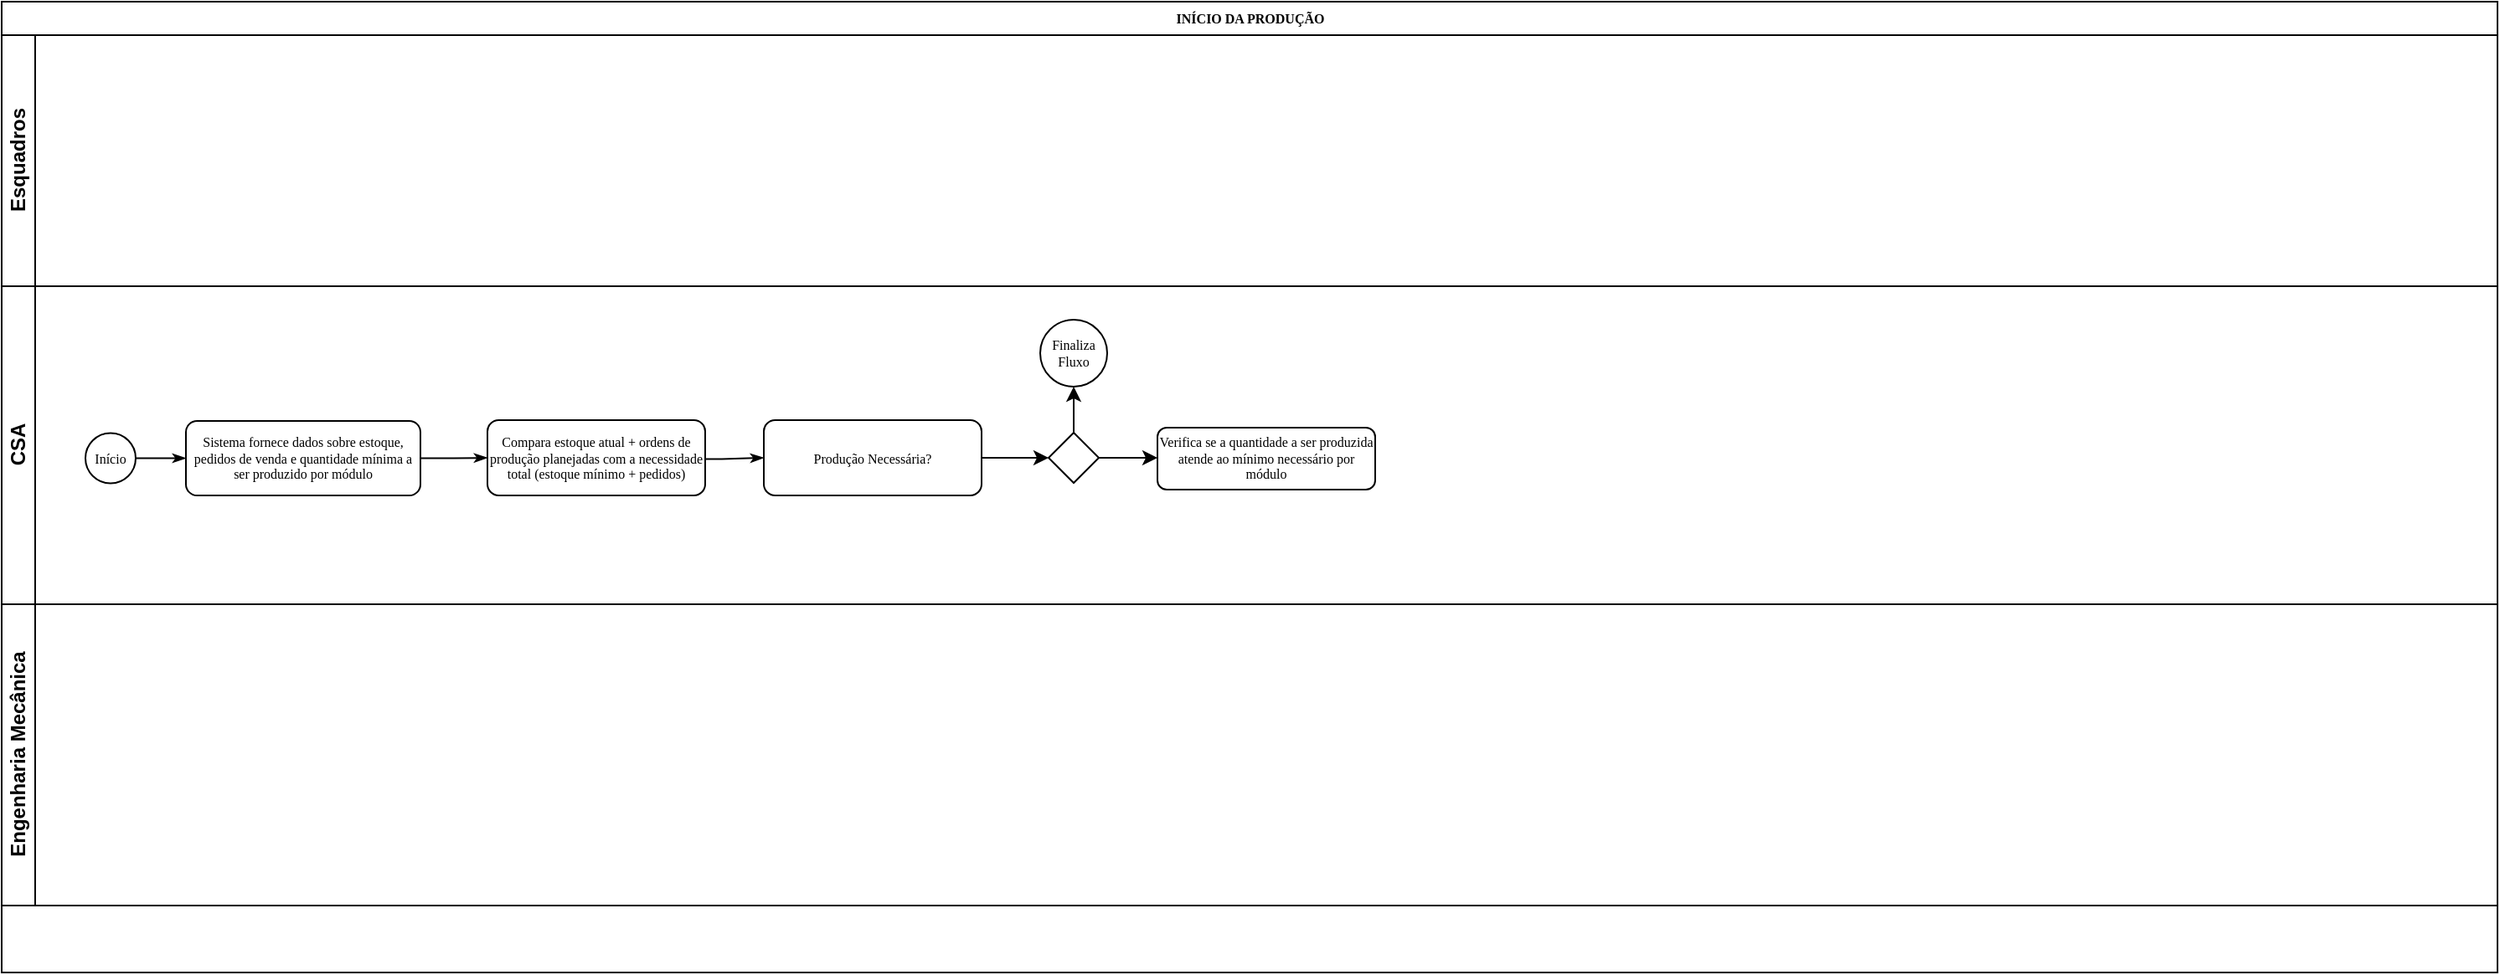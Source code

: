 <mxfile version="25.0.3">
  <diagram name="Page-1" id="c7488fd3-1785-93aa-aadb-54a6760d102a">
    <mxGraphModel dx="1188" dy="623" grid="1" gridSize="10" guides="1" tooltips="1" connect="1" arrows="1" fold="1" page="1" pageScale="1" pageWidth="1100" pageHeight="850" background="none" math="0" shadow="0">
      <root>
        <mxCell id="0" />
        <mxCell id="1" parent="0" />
        <mxCell id="2b4e8129b02d487f-1" value="INÍCIO DA PRODUÇÃO" style="swimlane;html=1;childLayout=stackLayout;horizontal=1;startSize=20;horizontalStack=0;rounded=0;shadow=0;labelBackgroundColor=none;strokeWidth=1;fontFamily=Verdana;fontSize=8;align=center;" parent="1" vertex="1">
          <mxGeometry x="30" y="30" width="1490" height="580" as="geometry" />
        </mxCell>
        <mxCell id="2b4e8129b02d487f-2" value="Esquadros" style="swimlane;html=1;startSize=20;horizontal=0;" parent="2b4e8129b02d487f-1" vertex="1">
          <mxGeometry y="20" width="1490" height="150" as="geometry" />
        </mxCell>
        <mxCell id="2b4e8129b02d487f-3" value="CSA" style="swimlane;html=1;startSize=20;horizontal=0;" parent="2b4e8129b02d487f-1" vertex="1">
          <mxGeometry y="170" width="1490" height="190" as="geometry" />
        </mxCell>
        <mxCell id="2b4e8129b02d487f-26" style="edgeStyle=orthogonalEdgeStyle;rounded=0;html=1;labelBackgroundColor=none;startArrow=none;startFill=0;startSize=5;endArrow=classicThin;endFill=1;endSize=5;jettySize=auto;orthogonalLoop=1;strokeWidth=1;fontFamily=Verdana;fontSize=8;exitX=0.987;exitY=0.418;exitDx=0;exitDy=0;exitPerimeter=0;entryX=0;entryY=0.5;entryDx=0;entryDy=0;" parent="2b4e8129b02d487f-3" source="2b4e8129b02d487f-12" target="HCitkY2xnXKGhHKzIr2a-8" edge="1">
          <mxGeometry relative="1" as="geometry">
            <Array as="points">
              <mxPoint x="369" y="99.25" />
              <mxPoint x="369" y="103.25" />
              <mxPoint x="430" y="103.25" />
            </Array>
          </mxGeometry>
        </mxCell>
        <mxCell id="2b4e8129b02d487f-12" value="Compara estoque atual + ordens de produção planejadas com a necessidade total (estoque mínimo + pedidos)" style="rounded=1;whiteSpace=wrap;html=1;shadow=0;labelBackgroundColor=none;strokeWidth=1;fontFamily=Verdana;fontSize=8;align=center;" parent="2b4e8129b02d487f-3" vertex="1">
          <mxGeometry x="290" y="80" width="130" height="45" as="geometry" />
        </mxCell>
        <mxCell id="HCitkY2xnXKGhHKzIr2a-11" style="edgeStyle=orthogonalEdgeStyle;rounded=0;orthogonalLoop=1;jettySize=auto;html=1;exitX=1;exitY=0.5;exitDx=0;exitDy=0;exitPerimeter=0;entryX=0;entryY=0.5;entryDx=0;entryDy=0;" edge="1" parent="2b4e8129b02d487f-3" source="2b4e8129b02d487f-13" target="2b4e8129b02d487f-7">
          <mxGeometry relative="1" as="geometry" />
        </mxCell>
        <mxCell id="HCitkY2xnXKGhHKzIr2a-13" style="edgeStyle=orthogonalEdgeStyle;rounded=0;orthogonalLoop=1;jettySize=auto;html=1;exitX=0.5;exitY=0;exitDx=0;exitDy=0;exitPerimeter=0;entryX=0.5;entryY=1;entryDx=0;entryDy=0;" edge="1" parent="2b4e8129b02d487f-3" source="2b4e8129b02d487f-13" target="HCitkY2xnXKGhHKzIr2a-12">
          <mxGeometry relative="1" as="geometry" />
        </mxCell>
        <mxCell id="2b4e8129b02d487f-13" value="" style="strokeWidth=1;html=1;shape=mxgraph.flowchart.decision;whiteSpace=wrap;rounded=1;shadow=0;labelBackgroundColor=none;fontFamily=Verdana;fontSize=8;align=center;" parent="2b4e8129b02d487f-3" vertex="1">
          <mxGeometry x="625" y="87.5" width="30" height="30" as="geometry" />
        </mxCell>
        <mxCell id="2b4e8129b02d487f-7" value="Verifica se a quantidade a ser produzida atende ao mínimo necessário por módulo" style="rounded=1;whiteSpace=wrap;html=1;shadow=0;labelBackgroundColor=none;strokeWidth=1;fontFamily=Verdana;fontSize=8;align=center;" parent="2b4e8129b02d487f-3" vertex="1">
          <mxGeometry x="690" y="84.5" width="130" height="37" as="geometry" />
        </mxCell>
        <mxCell id="2b4e8129b02d487f-6" value="Sistema fornece dados sobre estoque, pedidos de venda e quantidade mínima a ser produzido por módulo" style="rounded=1;whiteSpace=wrap;html=1;shadow=0;labelBackgroundColor=none;strokeWidth=1;fontFamily=Verdana;fontSize=8;align=center;" parent="2b4e8129b02d487f-3" vertex="1">
          <mxGeometry x="110" y="80.5" width="140" height="44.5" as="geometry" />
        </mxCell>
        <mxCell id="2b4e8129b02d487f-24" style="edgeStyle=orthogonalEdgeStyle;rounded=0;html=1;labelBackgroundColor=none;startArrow=none;startFill=0;startSize=5;endArrow=classicThin;endFill=1;endSize=5;jettySize=auto;orthogonalLoop=1;strokeWidth=1;fontFamily=Verdana;fontSize=8" parent="2b4e8129b02d487f-3" source="2b4e8129b02d487f-6" target="2b4e8129b02d487f-12" edge="1">
          <mxGeometry relative="1" as="geometry" />
        </mxCell>
        <mxCell id="2b4e8129b02d487f-5" value="Início" style="ellipse;whiteSpace=wrap;html=1;rounded=0;shadow=0;labelBackgroundColor=none;strokeWidth=1;fontFamily=Verdana;fontSize=8;align=center;" parent="2b4e8129b02d487f-3" vertex="1">
          <mxGeometry x="50" y="87.75" width="30" height="30" as="geometry" />
        </mxCell>
        <mxCell id="2b4e8129b02d487f-18" style="edgeStyle=orthogonalEdgeStyle;rounded=0;html=1;labelBackgroundColor=none;startArrow=none;startFill=0;startSize=5;endArrow=classicThin;endFill=1;endSize=5;jettySize=auto;orthogonalLoop=1;strokeWidth=1;fontFamily=Verdana;fontSize=8" parent="2b4e8129b02d487f-3" source="2b4e8129b02d487f-5" target="2b4e8129b02d487f-6" edge="1">
          <mxGeometry relative="1" as="geometry" />
        </mxCell>
        <mxCell id="HCitkY2xnXKGhHKzIr2a-8" value="Produção Necessária?" style="rounded=1;whiteSpace=wrap;html=1;shadow=0;labelBackgroundColor=none;strokeWidth=1;fontFamily=Verdana;fontSize=8;align=center;" vertex="1" parent="2b4e8129b02d487f-3">
          <mxGeometry x="455" y="80" width="130" height="45" as="geometry" />
        </mxCell>
        <mxCell id="HCitkY2xnXKGhHKzIr2a-9" style="edgeStyle=orthogonalEdgeStyle;rounded=0;orthogonalLoop=1;jettySize=auto;html=1;exitX=1;exitY=0.5;exitDx=0;exitDy=0;entryX=0;entryY=0.5;entryDx=0;entryDy=0;entryPerimeter=0;" edge="1" parent="2b4e8129b02d487f-3" source="HCitkY2xnXKGhHKzIr2a-8" target="2b4e8129b02d487f-13">
          <mxGeometry relative="1" as="geometry" />
        </mxCell>
        <mxCell id="HCitkY2xnXKGhHKzIr2a-12" value="Finaliza Fluxo" style="ellipse;whiteSpace=wrap;html=1;rounded=0;shadow=0;labelBackgroundColor=none;strokeWidth=1;fontFamily=Verdana;fontSize=8;align=center;" vertex="1" parent="2b4e8129b02d487f-3">
          <mxGeometry x="620" y="20" width="40" height="40" as="geometry" />
        </mxCell>
        <mxCell id="2b4e8129b02d487f-4" value="Engenharia Mecânica" style="swimlane;html=1;startSize=20;horizontal=0;" parent="2b4e8129b02d487f-1" vertex="1">
          <mxGeometry y="360" width="1490" height="180" as="geometry" />
        </mxCell>
      </root>
    </mxGraphModel>
  </diagram>
</mxfile>
